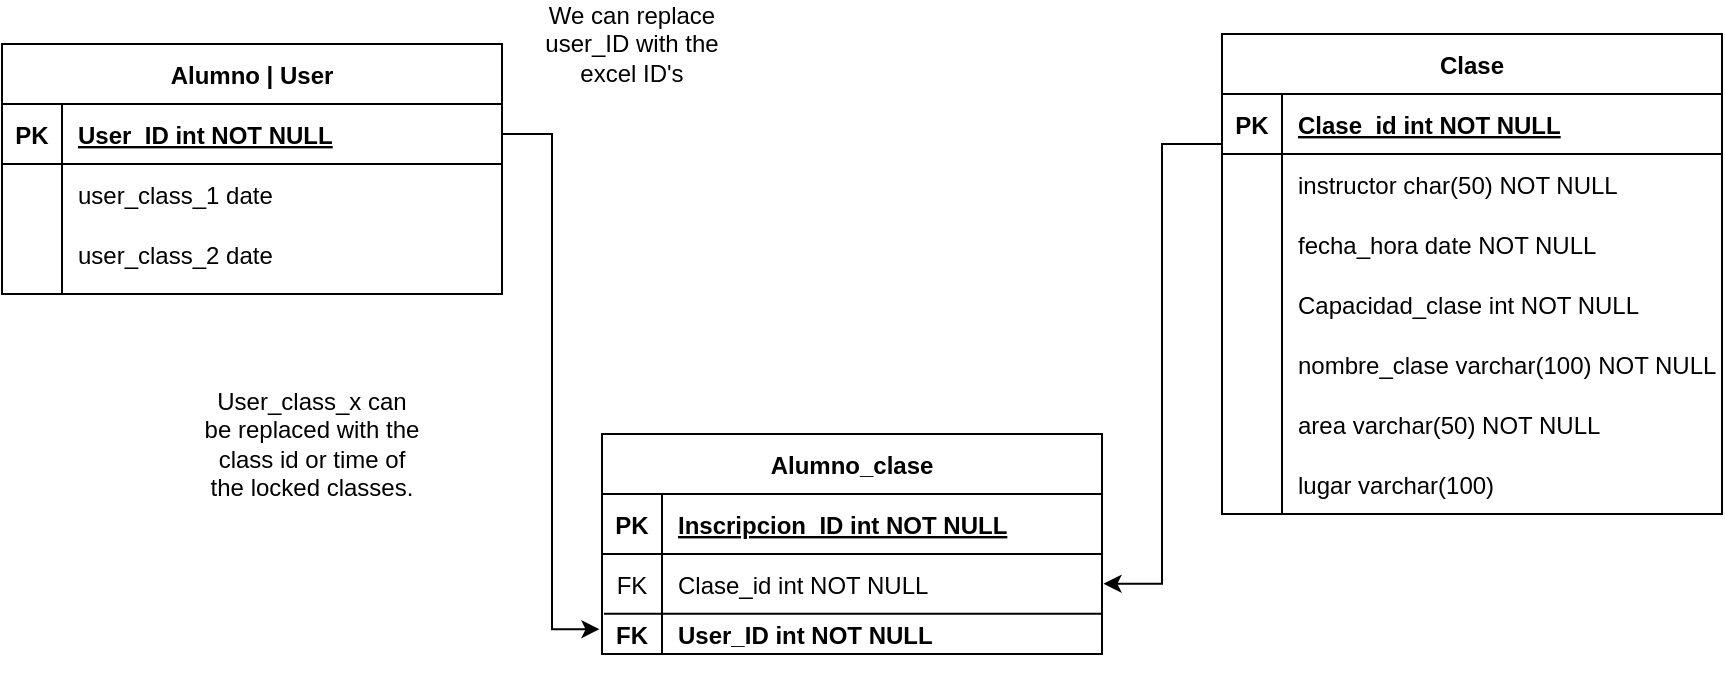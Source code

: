 <mxfile version="28.0.6">
  <diagram name="Page-1" id="5TxQ3t5jzlx_lWRjR9Vm">
    <mxGraphModel dx="663" dy="359" grid="1" gridSize="10" guides="1" tooltips="1" connect="1" arrows="1" fold="1" page="1" pageScale="1" pageWidth="827" pageHeight="1169" math="0" shadow="0">
      <root>
        <mxCell id="0" />
        <mxCell id="1" parent="0" />
        <mxCell id="kgRhGToN4_gGv8JYViAR-1" value="Clase" style="shape=table;startSize=30;container=1;collapsible=1;childLayout=tableLayout;fixedRows=1;rowLines=0;fontStyle=1;align=center;resizeLast=1;" vertex="1" parent="1">
          <mxGeometry x="620" y="110" width="250" height="240" as="geometry" />
        </mxCell>
        <mxCell id="kgRhGToN4_gGv8JYViAR-2" value="" style="shape=partialRectangle;collapsible=0;dropTarget=0;pointerEvents=0;fillColor=none;points=[[0,0.5],[1,0.5]];portConstraint=eastwest;top=0;left=0;right=0;bottom=1;" vertex="1" parent="kgRhGToN4_gGv8JYViAR-1">
          <mxGeometry y="30" width="250" height="30" as="geometry" />
        </mxCell>
        <mxCell id="kgRhGToN4_gGv8JYViAR-3" value="PK" style="shape=partialRectangle;overflow=hidden;connectable=0;fillColor=none;top=0;left=0;bottom=0;right=0;fontStyle=1;" vertex="1" parent="kgRhGToN4_gGv8JYViAR-2">
          <mxGeometry width="30" height="30" as="geometry">
            <mxRectangle width="30" height="30" as="alternateBounds" />
          </mxGeometry>
        </mxCell>
        <mxCell id="kgRhGToN4_gGv8JYViAR-4" value="Clase_id int NOT NULL " style="shape=partialRectangle;overflow=hidden;connectable=0;fillColor=none;top=0;left=0;bottom=0;right=0;align=left;spacingLeft=6;fontStyle=5;" vertex="1" parent="kgRhGToN4_gGv8JYViAR-2">
          <mxGeometry x="30" width="220" height="30" as="geometry">
            <mxRectangle width="220" height="30" as="alternateBounds" />
          </mxGeometry>
        </mxCell>
        <mxCell id="kgRhGToN4_gGv8JYViAR-5" value="" style="shape=partialRectangle;collapsible=0;dropTarget=0;pointerEvents=0;fillColor=none;points=[[0,0.5],[1,0.5]];portConstraint=eastwest;top=0;left=0;right=0;bottom=0;" vertex="1" parent="kgRhGToN4_gGv8JYViAR-1">
          <mxGeometry y="60" width="250" height="30" as="geometry" />
        </mxCell>
        <mxCell id="kgRhGToN4_gGv8JYViAR-6" value="" style="shape=partialRectangle;overflow=hidden;connectable=0;fillColor=none;top=0;left=0;bottom=0;right=0;" vertex="1" parent="kgRhGToN4_gGv8JYViAR-5">
          <mxGeometry width="30" height="30" as="geometry">
            <mxRectangle width="30" height="30" as="alternateBounds" />
          </mxGeometry>
        </mxCell>
        <mxCell id="kgRhGToN4_gGv8JYViAR-7" value="instructor char(50) NOT NULL" style="shape=partialRectangle;overflow=hidden;connectable=0;fillColor=none;top=0;left=0;bottom=0;right=0;align=left;spacingLeft=6;" vertex="1" parent="kgRhGToN4_gGv8JYViAR-5">
          <mxGeometry x="30" width="220" height="30" as="geometry">
            <mxRectangle width="220" height="30" as="alternateBounds" />
          </mxGeometry>
        </mxCell>
        <mxCell id="kgRhGToN4_gGv8JYViAR-8" value="" style="shape=partialRectangle;collapsible=0;dropTarget=0;pointerEvents=0;fillColor=none;points=[[0,0.5],[1,0.5]];portConstraint=eastwest;top=0;left=0;right=0;bottom=0;" vertex="1" parent="kgRhGToN4_gGv8JYViAR-1">
          <mxGeometry y="90" width="250" height="30" as="geometry" />
        </mxCell>
        <mxCell id="kgRhGToN4_gGv8JYViAR-9" value="" style="shape=partialRectangle;overflow=hidden;connectable=0;fillColor=none;top=0;left=0;bottom=0;right=0;" vertex="1" parent="kgRhGToN4_gGv8JYViAR-8">
          <mxGeometry width="30" height="30" as="geometry">
            <mxRectangle width="30" height="30" as="alternateBounds" />
          </mxGeometry>
        </mxCell>
        <mxCell id="kgRhGToN4_gGv8JYViAR-10" value="fecha_hora date NOT NULL" style="shape=partialRectangle;overflow=hidden;connectable=0;fillColor=none;top=0;left=0;bottom=0;right=0;align=left;spacingLeft=6;" vertex="1" parent="kgRhGToN4_gGv8JYViAR-8">
          <mxGeometry x="30" width="220" height="30" as="geometry">
            <mxRectangle width="220" height="30" as="alternateBounds" />
          </mxGeometry>
        </mxCell>
        <mxCell id="kgRhGToN4_gGv8JYViAR-11" value="Alumno | User" style="shape=table;startSize=30;container=1;collapsible=1;childLayout=tableLayout;fixedRows=1;rowLines=0;fontStyle=1;align=center;resizeLast=1;" vertex="1" parent="1">
          <mxGeometry x="10" y="115" width="250" height="125" as="geometry" />
        </mxCell>
        <mxCell id="kgRhGToN4_gGv8JYViAR-12" value="" style="shape=partialRectangle;collapsible=0;dropTarget=0;pointerEvents=0;fillColor=none;points=[[0,0.5],[1,0.5]];portConstraint=eastwest;top=0;left=0;right=0;bottom=1;" vertex="1" parent="kgRhGToN4_gGv8JYViAR-11">
          <mxGeometry y="30" width="250" height="30" as="geometry" />
        </mxCell>
        <mxCell id="kgRhGToN4_gGv8JYViAR-13" value="PK" style="shape=partialRectangle;overflow=hidden;connectable=0;fillColor=none;top=0;left=0;bottom=0;right=0;fontStyle=1;" vertex="1" parent="kgRhGToN4_gGv8JYViAR-12">
          <mxGeometry width="30" height="30" as="geometry">
            <mxRectangle width="30" height="30" as="alternateBounds" />
          </mxGeometry>
        </mxCell>
        <mxCell id="kgRhGToN4_gGv8JYViAR-14" value="User_ID int NOT NULL" style="shape=partialRectangle;overflow=hidden;connectable=0;fillColor=none;top=0;left=0;bottom=0;right=0;align=left;spacingLeft=6;fontStyle=5;" vertex="1" parent="kgRhGToN4_gGv8JYViAR-12">
          <mxGeometry x="30" width="220" height="30" as="geometry">
            <mxRectangle width="220" height="30" as="alternateBounds" />
          </mxGeometry>
        </mxCell>
        <mxCell id="kgRhGToN4_gGv8JYViAR-15" value="" style="shape=partialRectangle;collapsible=0;dropTarget=0;pointerEvents=0;fillColor=none;points=[[0,0.5],[1,0.5]];portConstraint=eastwest;top=0;left=0;right=0;bottom=0;" vertex="1" parent="kgRhGToN4_gGv8JYViAR-11">
          <mxGeometry y="60" width="250" height="30" as="geometry" />
        </mxCell>
        <mxCell id="kgRhGToN4_gGv8JYViAR-16" value="" style="shape=partialRectangle;overflow=hidden;connectable=0;fillColor=none;top=0;left=0;bottom=0;right=0;" vertex="1" parent="kgRhGToN4_gGv8JYViAR-15">
          <mxGeometry width="30" height="30" as="geometry">
            <mxRectangle width="30" height="30" as="alternateBounds" />
          </mxGeometry>
        </mxCell>
        <mxCell id="kgRhGToN4_gGv8JYViAR-17" value="user_class_1 date" style="shape=partialRectangle;overflow=hidden;connectable=0;fillColor=none;top=0;left=0;bottom=0;right=0;align=left;spacingLeft=6;" vertex="1" parent="kgRhGToN4_gGv8JYViAR-15">
          <mxGeometry x="30" width="220" height="30" as="geometry">
            <mxRectangle width="220" height="30" as="alternateBounds" />
          </mxGeometry>
        </mxCell>
        <mxCell id="kgRhGToN4_gGv8JYViAR-18" value="user_class_2 date" style="shape=partialRectangle;overflow=hidden;connectable=0;fillColor=none;top=0;left=0;bottom=0;right=0;align=left;spacingLeft=6;" vertex="1" parent="1">
          <mxGeometry x="40" y="205" width="220" height="30" as="geometry">
            <mxRectangle width="220" height="30" as="alternateBounds" />
          </mxGeometry>
        </mxCell>
        <mxCell id="kgRhGToN4_gGv8JYViAR-19" value="" style="shape=partialRectangle;overflow=hidden;connectable=0;fillColor=none;top=0;left=0;bottom=0;right=0;" vertex="1" parent="1">
          <mxGeometry x="10" y="205" width="30" height="30" as="geometry">
            <mxRectangle width="30" height="30" as="alternateBounds" />
          </mxGeometry>
        </mxCell>
        <mxCell id="kgRhGToN4_gGv8JYViAR-20" style="edgeStyle=orthogonalEdgeStyle;rounded=0;orthogonalLoop=1;jettySize=auto;html=1;entryX=1.003;entryY=0.122;entryDx=0;entryDy=0;entryPerimeter=0;" edge="1" parent="1" source="kgRhGToN4_gGv8JYViAR-2" target="kgRhGToN4_gGv8JYViAR-32">
          <mxGeometry relative="1" as="geometry">
            <mxPoint x="560" y="380" as="targetPoint" />
            <Array as="points">
              <mxPoint x="590" y="165" />
              <mxPoint x="590" y="385" />
            </Array>
          </mxGeometry>
        </mxCell>
        <mxCell id="kgRhGToN4_gGv8JYViAR-21" value="Capacidad_clase int NOT NULL" style="shape=partialRectangle;overflow=hidden;connectable=0;fillColor=none;top=0;left=0;bottom=0;right=0;align=left;spacingLeft=6;" vertex="1" parent="1">
          <mxGeometry x="650" y="230" width="220" height="30" as="geometry">
            <mxRectangle width="220" height="30" as="alternateBounds" />
          </mxGeometry>
        </mxCell>
        <mxCell id="kgRhGToN4_gGv8JYViAR-22" value="Alumno_clase" style="shape=table;startSize=30;container=1;collapsible=1;childLayout=tableLayout;fixedRows=1;rowLines=0;fontStyle=1;align=center;resizeLast=1;" vertex="1" parent="1">
          <mxGeometry x="310" y="310" width="250" height="110" as="geometry" />
        </mxCell>
        <mxCell id="kgRhGToN4_gGv8JYViAR-23" value="" style="shape=partialRectangle;collapsible=0;dropTarget=0;pointerEvents=0;fillColor=none;points=[[0,0.5],[1,0.5]];portConstraint=eastwest;top=0;left=0;right=0;bottom=1;" vertex="1" parent="kgRhGToN4_gGv8JYViAR-22">
          <mxGeometry y="30" width="250" height="30" as="geometry" />
        </mxCell>
        <mxCell id="kgRhGToN4_gGv8JYViAR-24" value="PK" style="shape=partialRectangle;overflow=hidden;connectable=0;fillColor=none;top=0;left=0;bottom=0;right=0;fontStyle=1;" vertex="1" parent="kgRhGToN4_gGv8JYViAR-23">
          <mxGeometry width="30" height="30" as="geometry">
            <mxRectangle width="30" height="30" as="alternateBounds" />
          </mxGeometry>
        </mxCell>
        <mxCell id="kgRhGToN4_gGv8JYViAR-25" value="Inscripcion_ID int NOT NULL" style="shape=partialRectangle;overflow=hidden;connectable=0;fillColor=none;top=0;left=0;bottom=0;right=0;align=left;spacingLeft=6;fontStyle=5;" vertex="1" parent="kgRhGToN4_gGv8JYViAR-23">
          <mxGeometry x="30" width="220" height="30" as="geometry">
            <mxRectangle width="220" height="30" as="alternateBounds" />
          </mxGeometry>
        </mxCell>
        <mxCell id="kgRhGToN4_gGv8JYViAR-26" value="" style="shape=partialRectangle;collapsible=0;dropTarget=0;pointerEvents=0;fillColor=none;points=[[0,0.5],[1,0.5]];portConstraint=eastwest;top=0;left=0;right=0;bottom=0;" vertex="1" parent="kgRhGToN4_gGv8JYViAR-22">
          <mxGeometry y="60" width="250" height="30" as="geometry" />
        </mxCell>
        <mxCell id="kgRhGToN4_gGv8JYViAR-27" value="FK" style="shape=partialRectangle;overflow=hidden;connectable=0;fillColor=none;top=0;left=0;bottom=0;right=0;" vertex="1" parent="kgRhGToN4_gGv8JYViAR-26">
          <mxGeometry width="30" height="30" as="geometry">
            <mxRectangle width="30" height="30" as="alternateBounds" />
          </mxGeometry>
        </mxCell>
        <mxCell id="kgRhGToN4_gGv8JYViAR-28" value="Clase_id int NOT NULL" style="shape=partialRectangle;overflow=hidden;connectable=0;fillColor=none;top=0;left=0;bottom=0;right=0;align=left;spacingLeft=6;" vertex="1" parent="kgRhGToN4_gGv8JYViAR-26">
          <mxGeometry x="30" width="220" height="30" as="geometry">
            <mxRectangle width="220" height="30" as="alternateBounds" />
          </mxGeometry>
        </mxCell>
        <mxCell id="kgRhGToN4_gGv8JYViAR-29" value="" style="shape=partialRectangle;overflow=hidden;connectable=0;fillColor=none;top=0;left=0;bottom=0;right=0;" vertex="1" parent="1">
          <mxGeometry x="310" y="410" width="30" height="30" as="geometry">
            <mxRectangle width="30" height="30" as="alternateBounds" />
          </mxGeometry>
        </mxCell>
        <mxCell id="kgRhGToN4_gGv8JYViAR-30" style="edgeStyle=orthogonalEdgeStyle;rounded=0;orthogonalLoop=1;jettySize=auto;html=1;entryX=-0.005;entryY=0.69;entryDx=0;entryDy=0;entryPerimeter=0;" edge="1" parent="1" source="kgRhGToN4_gGv8JYViAR-12" target="kgRhGToN4_gGv8JYViAR-32">
          <mxGeometry relative="1" as="geometry" />
        </mxCell>
        <mxCell id="kgRhGToN4_gGv8JYViAR-31" value="nombre_clase varchar(100) NOT NULL" style="shape=partialRectangle;overflow=hidden;connectable=0;fillColor=none;top=0;left=0;bottom=0;right=0;align=left;spacingLeft=6;" vertex="1" parent="1">
          <mxGeometry x="650" y="260" width="220" height="30" as="geometry">
            <mxRectangle width="220" height="30" as="alternateBounds" />
          </mxGeometry>
        </mxCell>
        <mxCell id="kgRhGToN4_gGv8JYViAR-32" value="" style="shape=partialRectangle;collapsible=0;dropTarget=0;pointerEvents=0;fillColor=none;points=[[0,0.5],[1,0.5]];portConstraint=eastwest;top=0;left=0;right=0;bottom=1;" vertex="1" parent="1">
          <mxGeometry x="310" y="380" width="250" height="40" as="geometry" />
        </mxCell>
        <mxCell id="kgRhGToN4_gGv8JYViAR-33" value="FK" style="shape=partialRectangle;overflow=hidden;connectable=0;fillColor=none;top=0;left=0;bottom=0;right=0;fontStyle=1;" vertex="1" parent="kgRhGToN4_gGv8JYViAR-32">
          <mxGeometry y="20" width="30" height="20" as="geometry">
            <mxRectangle width="30" height="30" as="alternateBounds" />
          </mxGeometry>
        </mxCell>
        <mxCell id="kgRhGToN4_gGv8JYViAR-34" value="" style="endArrow=none;html=1;rounded=0;exitX=-0.001;exitY=0.323;exitDx=0;exitDy=0;exitPerimeter=0;entryX=0.995;entryY=0.323;entryDx=0;entryDy=0;entryPerimeter=0;" edge="1" parent="1">
          <mxGeometry width="50" height="50" relative="1" as="geometry">
            <mxPoint x="311" y="399.88" as="sourcePoint" />
            <mxPoint x="560" y="399.88" as="targetPoint" />
          </mxGeometry>
        </mxCell>
        <mxCell id="kgRhGToN4_gGv8JYViAR-35" value="" style="endArrow=none;html=1;rounded=0;exitX=0.12;exitY=0.008;exitDx=0;exitDy=0;exitPerimeter=0;entryX=0.12;entryY=0.993;entryDx=0;entryDy=0;entryPerimeter=0;" edge="1" parent="1" source="kgRhGToN4_gGv8JYViAR-23" target="kgRhGToN4_gGv8JYViAR-32">
          <mxGeometry width="50" height="50" relative="1" as="geometry">
            <mxPoint x="320" y="410" as="sourcePoint" />
            <mxPoint x="569" y="410" as="targetPoint" />
          </mxGeometry>
        </mxCell>
        <mxCell id="kgRhGToN4_gGv8JYViAR-36" value="area varchar(50) NOT NULL" style="shape=partialRectangle;overflow=hidden;connectable=0;fillColor=none;top=0;left=0;bottom=0;right=0;align=left;spacingLeft=6;" vertex="1" parent="1">
          <mxGeometry x="650" y="290" width="220" height="30" as="geometry">
            <mxRectangle width="220" height="30" as="alternateBounds" />
          </mxGeometry>
        </mxCell>
        <mxCell id="kgRhGToN4_gGv8JYViAR-37" value="lugar varchar(100)" style="shape=partialRectangle;overflow=hidden;connectable=0;fillColor=none;top=0;left=0;bottom=0;right=0;align=left;spacingLeft=6;" vertex="1" parent="1">
          <mxGeometry x="650" y="320" width="220" height="30" as="geometry">
            <mxRectangle width="220" height="30" as="alternateBounds" />
          </mxGeometry>
        </mxCell>
        <mxCell id="kgRhGToN4_gGv8JYViAR-38" value="We can replace user_ID with the excel ID&#39;s" style="text;html=1;align=center;verticalAlign=middle;whiteSpace=wrap;rounded=0;" vertex="1" parent="1">
          <mxGeometry x="270" y="100" width="110" height="30" as="geometry" />
        </mxCell>
        <mxCell id="kgRhGToN4_gGv8JYViAR-39" value="User_ID int NOT NULL" style="shape=partialRectangle;overflow=hidden;connectable=0;fillColor=none;top=0;left=0;bottom=0;right=0;align=left;spacingLeft=6;fontStyle=1;" vertex="1" parent="1">
          <mxGeometry x="340" y="390" width="220" height="40" as="geometry">
            <mxRectangle width="220" height="30" as="alternateBounds" />
          </mxGeometry>
        </mxCell>
        <mxCell id="kgRhGToN4_gGv8JYViAR-40" value="User_class_x can be replaced with the class id or time of the locked classes." style="text;html=1;align=center;verticalAlign=middle;whiteSpace=wrap;rounded=0;" vertex="1" parent="1">
          <mxGeometry x="110" y="300" width="110" height="30" as="geometry" />
        </mxCell>
        <mxCell id="kgRhGToN4_gGv8JYViAR-41" value="" style="endArrow=none;html=1;rounded=0;" edge="1" parent="1">
          <mxGeometry width="50" height="50" relative="1" as="geometry">
            <mxPoint x="40" y="240" as="sourcePoint" />
            <mxPoint x="40" y="150" as="targetPoint" />
          </mxGeometry>
        </mxCell>
        <mxCell id="kgRhGToN4_gGv8JYViAR-42" value="" style="endArrow=none;html=1;rounded=0;" edge="1" parent="1">
          <mxGeometry width="50" height="50" relative="1" as="geometry">
            <mxPoint x="650" y="350" as="sourcePoint" />
            <mxPoint x="650" y="220" as="targetPoint" />
          </mxGeometry>
        </mxCell>
      </root>
    </mxGraphModel>
  </diagram>
</mxfile>
